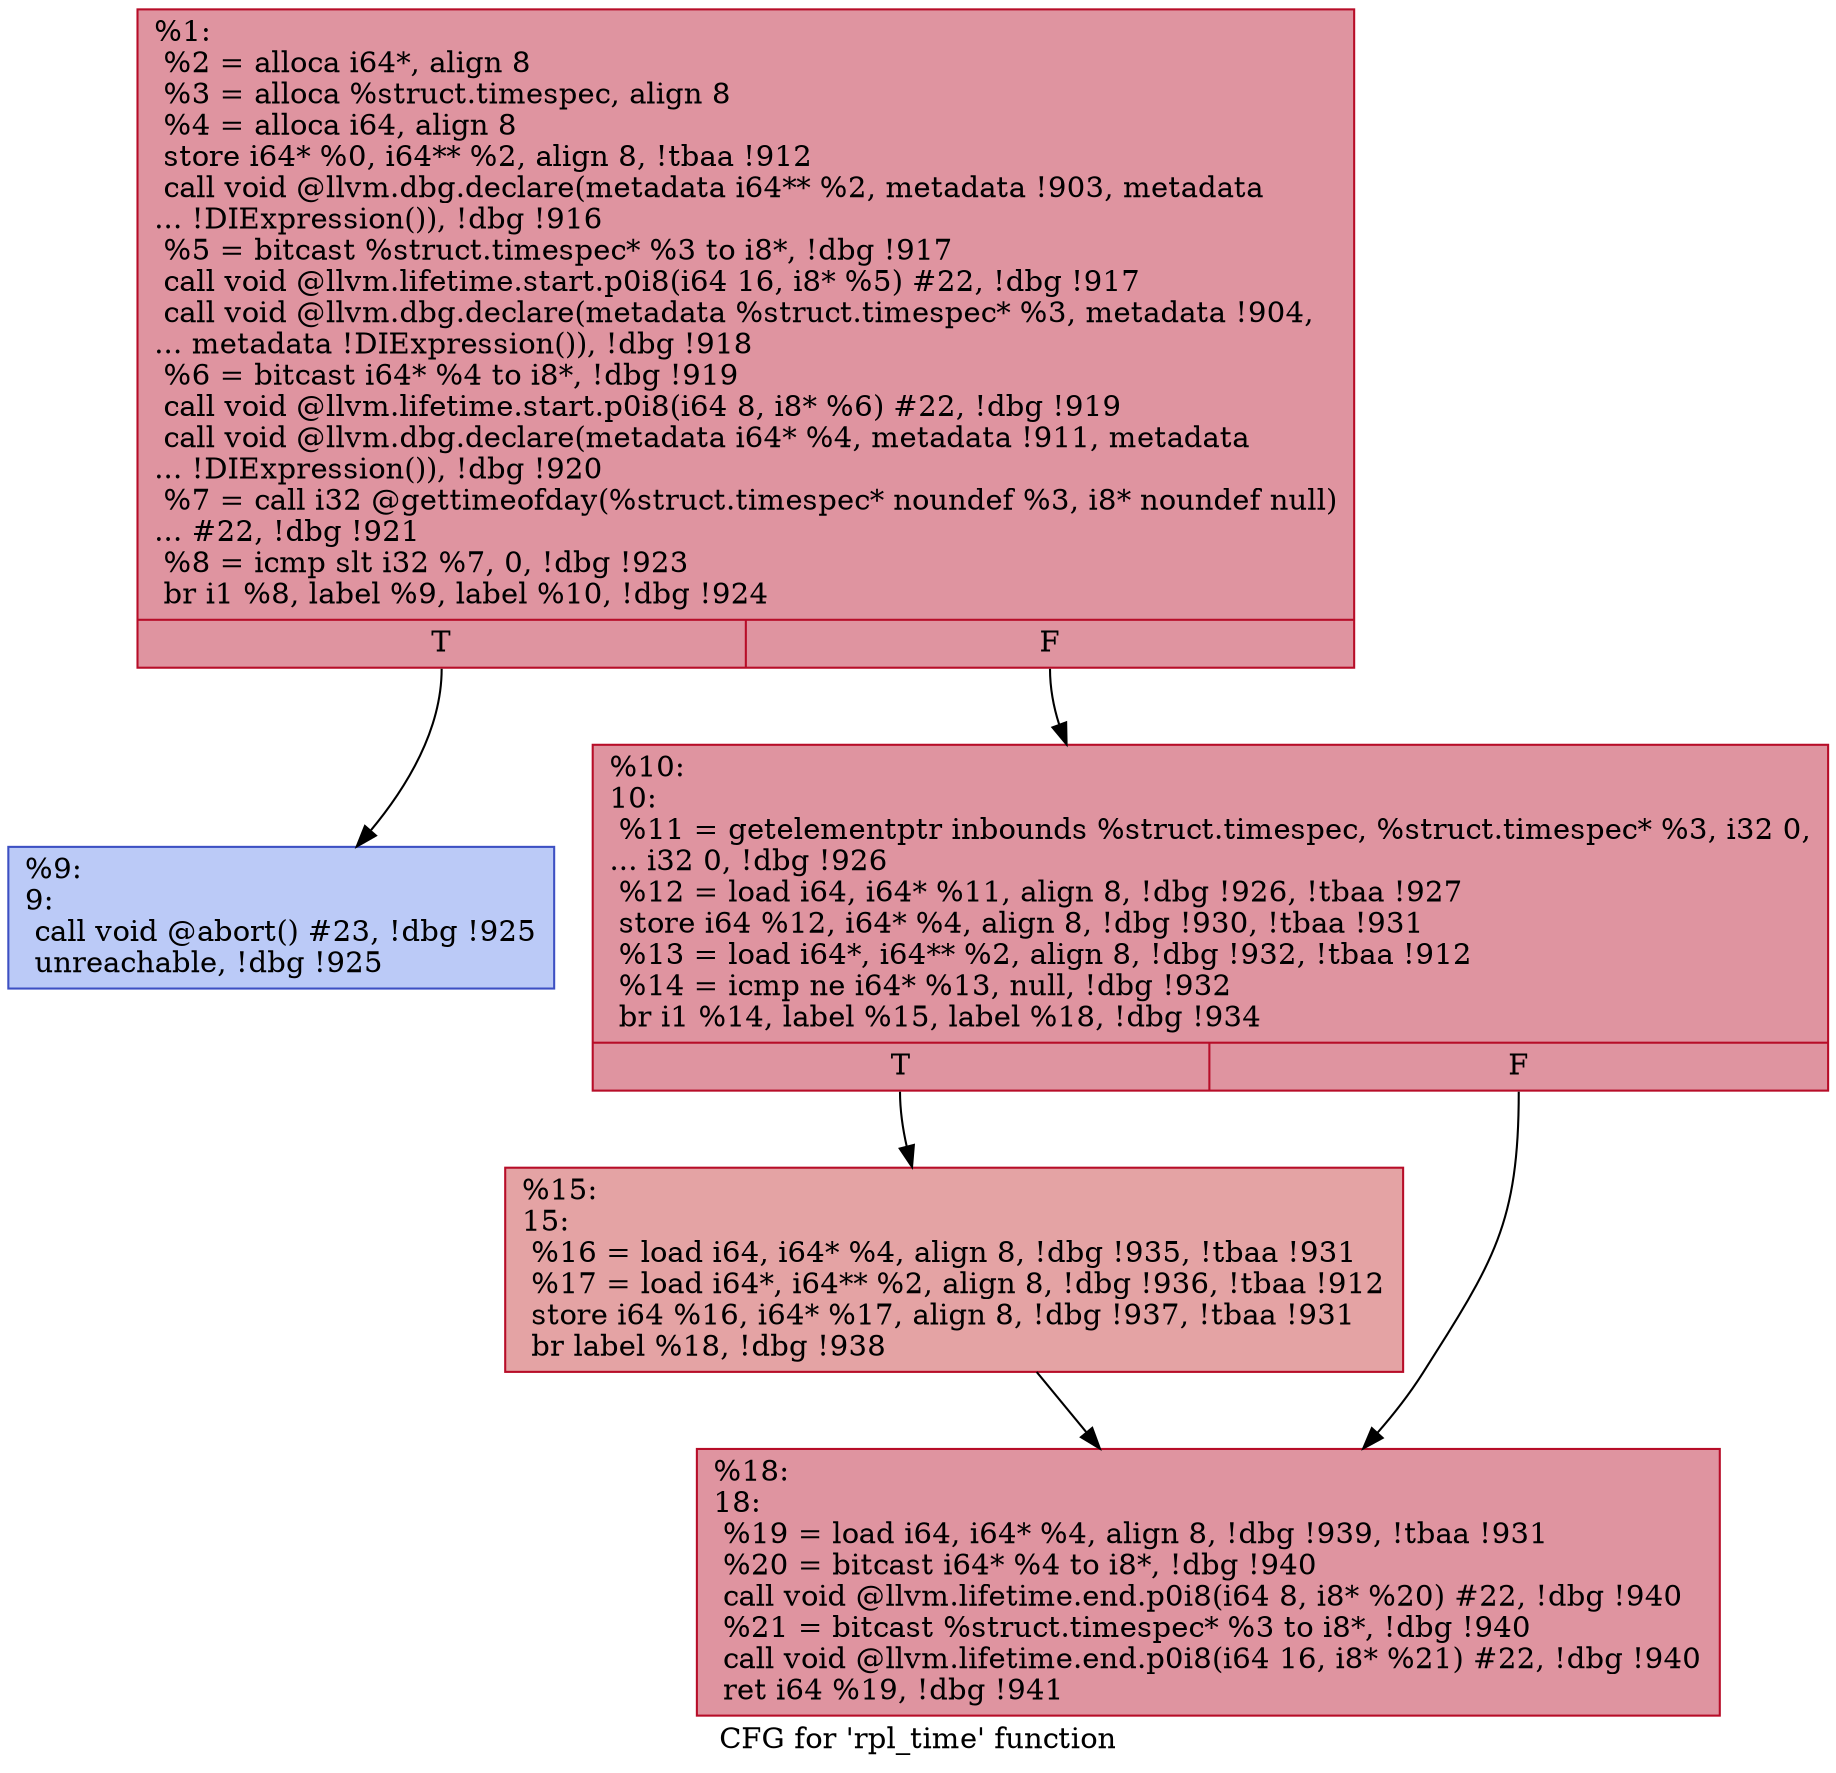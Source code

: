 digraph "CFG for 'rpl_time' function" {
	label="CFG for 'rpl_time' function";

	Node0x1dbe1d0 [shape=record,color="#b70d28ff", style=filled, fillcolor="#b70d2870",label="{%1:\l  %2 = alloca i64*, align 8\l  %3 = alloca %struct.timespec, align 8\l  %4 = alloca i64, align 8\l  store i64* %0, i64** %2, align 8, !tbaa !912\l  call void @llvm.dbg.declare(metadata i64** %2, metadata !903, metadata\l... !DIExpression()), !dbg !916\l  %5 = bitcast %struct.timespec* %3 to i8*, !dbg !917\l  call void @llvm.lifetime.start.p0i8(i64 16, i8* %5) #22, !dbg !917\l  call void @llvm.dbg.declare(metadata %struct.timespec* %3, metadata !904,\l... metadata !DIExpression()), !dbg !918\l  %6 = bitcast i64* %4 to i8*, !dbg !919\l  call void @llvm.lifetime.start.p0i8(i64 8, i8* %6) #22, !dbg !919\l  call void @llvm.dbg.declare(metadata i64* %4, metadata !911, metadata\l... !DIExpression()), !dbg !920\l  %7 = call i32 @gettimeofday(%struct.timespec* noundef %3, i8* noundef null)\l... #22, !dbg !921\l  %8 = icmp slt i32 %7, 0, !dbg !923\l  br i1 %8, label %9, label %10, !dbg !924\l|{<s0>T|<s1>F}}"];
	Node0x1dbe1d0:s0 -> Node0x1e65d30;
	Node0x1dbe1d0:s1 -> Node0x1e65d80;
	Node0x1e65d30 [shape=record,color="#3d50c3ff", style=filled, fillcolor="#6687ed70",label="{%9:\l9:                                                \l  call void @abort() #23, !dbg !925\l  unreachable, !dbg !925\l}"];
	Node0x1e65d80 [shape=record,color="#b70d28ff", style=filled, fillcolor="#b70d2870",label="{%10:\l10:                                               \l  %11 = getelementptr inbounds %struct.timespec, %struct.timespec* %3, i32 0,\l... i32 0, !dbg !926\l  %12 = load i64, i64* %11, align 8, !dbg !926, !tbaa !927\l  store i64 %12, i64* %4, align 8, !dbg !930, !tbaa !931\l  %13 = load i64*, i64** %2, align 8, !dbg !932, !tbaa !912\l  %14 = icmp ne i64* %13, null, !dbg !932\l  br i1 %14, label %15, label %18, !dbg !934\l|{<s0>T|<s1>F}}"];
	Node0x1e65d80:s0 -> Node0x1e65dd0;
	Node0x1e65d80:s1 -> Node0x1e65e20;
	Node0x1e65dd0 [shape=record,color="#b70d28ff", style=filled, fillcolor="#c32e3170",label="{%15:\l15:                                               \l  %16 = load i64, i64* %4, align 8, !dbg !935, !tbaa !931\l  %17 = load i64*, i64** %2, align 8, !dbg !936, !tbaa !912\l  store i64 %16, i64* %17, align 8, !dbg !937, !tbaa !931\l  br label %18, !dbg !938\l}"];
	Node0x1e65dd0 -> Node0x1e65e20;
	Node0x1e65e20 [shape=record,color="#b70d28ff", style=filled, fillcolor="#b70d2870",label="{%18:\l18:                                               \l  %19 = load i64, i64* %4, align 8, !dbg !939, !tbaa !931\l  %20 = bitcast i64* %4 to i8*, !dbg !940\l  call void @llvm.lifetime.end.p0i8(i64 8, i8* %20) #22, !dbg !940\l  %21 = bitcast %struct.timespec* %3 to i8*, !dbg !940\l  call void @llvm.lifetime.end.p0i8(i64 16, i8* %21) #22, !dbg !940\l  ret i64 %19, !dbg !941\l}"];
}

